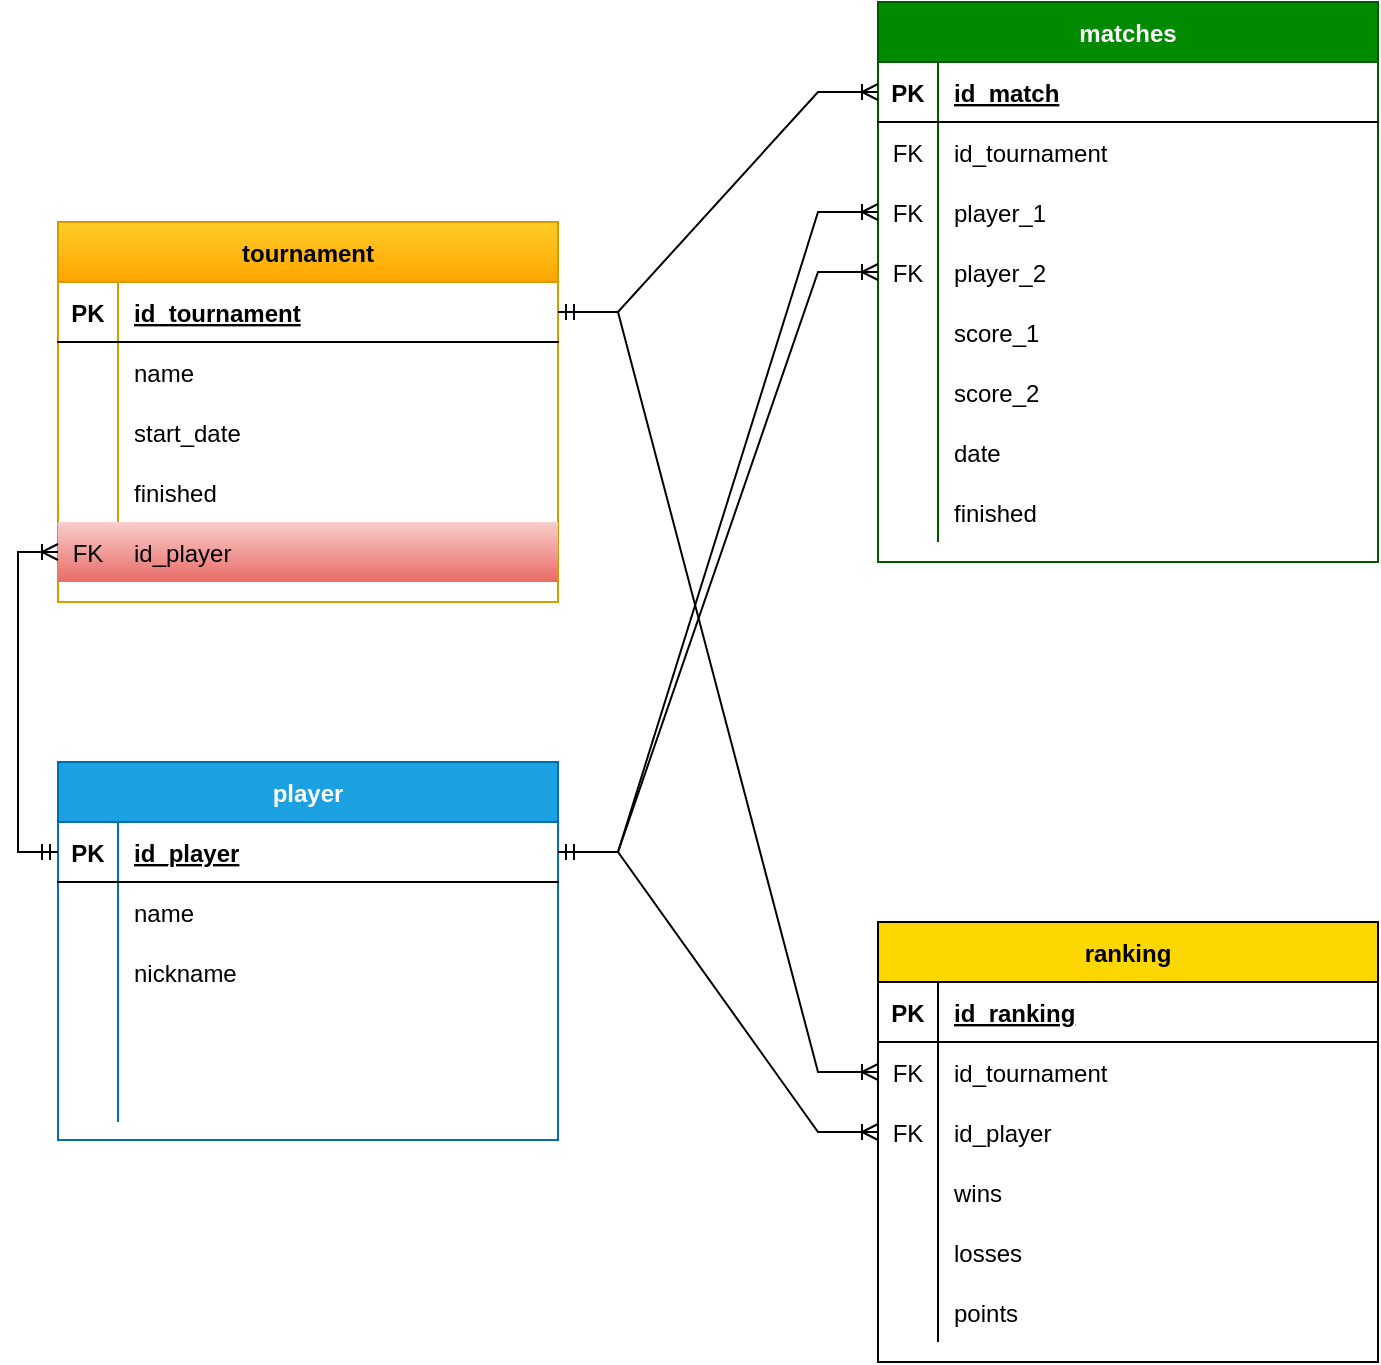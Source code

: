 <mxfile version="26.2.14">
  <diagram id="R2lEEEUBdFMjLlhIrx00" name="Page-1">
    <mxGraphModel dx="1426" dy="743" grid="1" gridSize="10" guides="1" tooltips="1" connect="1" arrows="1" fold="1" page="1" pageScale="1" pageWidth="850" pageHeight="1100" math="0" shadow="0" extFonts="Permanent Marker^https://fonts.googleapis.com/css?family=Permanent+Marker">
      <root>
        <mxCell id="0" />
        <mxCell id="1" parent="0" />
        <mxCell id="r2SVx0QW-fi42n-iGFnf-9" value="player" style="shape=table;startSize=30;container=1;collapsible=1;childLayout=tableLayout;fixedRows=1;rowLines=0;fontStyle=1;align=center;resizeLast=1;fillColor=#1ba1e2;fontColor=#ffffff;strokeColor=#006EAF;" vertex="1" parent="1">
          <mxGeometry x="105" y="510" width="250" height="189" as="geometry" />
        </mxCell>
        <mxCell id="r2SVx0QW-fi42n-iGFnf-10" value="" style="shape=partialRectangle;collapsible=0;dropTarget=0;pointerEvents=0;fillColor=none;points=[[0,0.5],[1,0.5]];portConstraint=eastwest;top=0;left=0;right=0;bottom=1;" vertex="1" parent="r2SVx0QW-fi42n-iGFnf-9">
          <mxGeometry y="30" width="250" height="30" as="geometry" />
        </mxCell>
        <mxCell id="r2SVx0QW-fi42n-iGFnf-11" value="PK" style="shape=partialRectangle;overflow=hidden;connectable=0;fillColor=none;top=0;left=0;bottom=0;right=0;fontStyle=1;" vertex="1" parent="r2SVx0QW-fi42n-iGFnf-10">
          <mxGeometry width="30" height="30" as="geometry">
            <mxRectangle width="30" height="30" as="alternateBounds" />
          </mxGeometry>
        </mxCell>
        <mxCell id="r2SVx0QW-fi42n-iGFnf-12" value="id_player" style="shape=partialRectangle;overflow=hidden;connectable=0;fillColor=none;top=0;left=0;bottom=0;right=0;align=left;spacingLeft=6;fontStyle=5;" vertex="1" parent="r2SVx0QW-fi42n-iGFnf-10">
          <mxGeometry x="30" width="220" height="30" as="geometry">
            <mxRectangle width="220" height="30" as="alternateBounds" />
          </mxGeometry>
        </mxCell>
        <mxCell id="r2SVx0QW-fi42n-iGFnf-13" value="" style="shape=partialRectangle;collapsible=0;dropTarget=0;pointerEvents=0;fillColor=none;points=[[0,0.5],[1,0.5]];portConstraint=eastwest;top=0;left=0;right=0;bottom=0;" vertex="1" parent="r2SVx0QW-fi42n-iGFnf-9">
          <mxGeometry y="60" width="250" height="30" as="geometry" />
        </mxCell>
        <mxCell id="r2SVx0QW-fi42n-iGFnf-14" value="" style="shape=partialRectangle;overflow=hidden;connectable=0;fillColor=none;top=0;left=0;bottom=0;right=0;" vertex="1" parent="r2SVx0QW-fi42n-iGFnf-13">
          <mxGeometry width="30" height="30" as="geometry">
            <mxRectangle width="30" height="30" as="alternateBounds" />
          </mxGeometry>
        </mxCell>
        <mxCell id="r2SVx0QW-fi42n-iGFnf-15" value="name" style="shape=partialRectangle;overflow=hidden;connectable=0;fillColor=none;top=0;left=0;bottom=0;right=0;align=left;spacingLeft=6;" vertex="1" parent="r2SVx0QW-fi42n-iGFnf-13">
          <mxGeometry x="30" width="220" height="30" as="geometry">
            <mxRectangle width="220" height="30" as="alternateBounds" />
          </mxGeometry>
        </mxCell>
        <mxCell id="r2SVx0QW-fi42n-iGFnf-34" value="" style="shape=partialRectangle;collapsible=0;dropTarget=0;pointerEvents=0;fillColor=none;points=[[0,0.5],[1,0.5]];portConstraint=eastwest;top=0;left=0;right=0;bottom=0;" vertex="1" parent="r2SVx0QW-fi42n-iGFnf-9">
          <mxGeometry y="90" width="250" height="30" as="geometry" />
        </mxCell>
        <mxCell id="r2SVx0QW-fi42n-iGFnf-35" value="" style="shape=partialRectangle;overflow=hidden;connectable=0;fillColor=none;top=0;left=0;bottom=0;right=0;" vertex="1" parent="r2SVx0QW-fi42n-iGFnf-34">
          <mxGeometry width="30" height="30" as="geometry">
            <mxRectangle width="30" height="30" as="alternateBounds" />
          </mxGeometry>
        </mxCell>
        <mxCell id="r2SVx0QW-fi42n-iGFnf-36" value="nickname" style="shape=partialRectangle;overflow=hidden;connectable=0;fillColor=none;top=0;left=0;bottom=0;right=0;align=left;spacingLeft=6;" vertex="1" parent="r2SVx0QW-fi42n-iGFnf-34">
          <mxGeometry x="30" width="220" height="30" as="geometry">
            <mxRectangle width="220" height="30" as="alternateBounds" />
          </mxGeometry>
        </mxCell>
        <mxCell id="r2SVx0QW-fi42n-iGFnf-37" value="" style="shape=partialRectangle;collapsible=0;dropTarget=0;pointerEvents=0;fillColor=none;points=[[0,0.5],[1,0.5]];portConstraint=eastwest;top=0;left=0;right=0;bottom=0;" vertex="1" parent="r2SVx0QW-fi42n-iGFnf-9">
          <mxGeometry y="120" width="250" height="30" as="geometry" />
        </mxCell>
        <mxCell id="r2SVx0QW-fi42n-iGFnf-38" value="" style="shape=partialRectangle;overflow=hidden;connectable=0;fillColor=none;top=0;left=0;bottom=0;right=0;" vertex="1" parent="r2SVx0QW-fi42n-iGFnf-37">
          <mxGeometry width="30" height="30" as="geometry">
            <mxRectangle width="30" height="30" as="alternateBounds" />
          </mxGeometry>
        </mxCell>
        <mxCell id="r2SVx0QW-fi42n-iGFnf-39" value="" style="shape=partialRectangle;overflow=hidden;connectable=0;fillColor=none;top=0;left=0;bottom=0;right=0;align=left;spacingLeft=6;" vertex="1" parent="r2SVx0QW-fi42n-iGFnf-37">
          <mxGeometry x="30" width="220" height="30" as="geometry">
            <mxRectangle width="220" height="30" as="alternateBounds" />
          </mxGeometry>
        </mxCell>
        <mxCell id="r2SVx0QW-fi42n-iGFnf-40" value="" style="shape=partialRectangle;collapsible=0;dropTarget=0;pointerEvents=0;fillColor=none;points=[[0,0.5],[1,0.5]];portConstraint=eastwest;top=0;left=0;right=0;bottom=0;" vertex="1" parent="r2SVx0QW-fi42n-iGFnf-9">
          <mxGeometry y="150" width="250" height="30" as="geometry" />
        </mxCell>
        <mxCell id="r2SVx0QW-fi42n-iGFnf-41" value="" style="shape=partialRectangle;overflow=hidden;connectable=0;fillColor=none;top=0;left=0;bottom=0;right=0;" vertex="1" parent="r2SVx0QW-fi42n-iGFnf-40">
          <mxGeometry width="30" height="30" as="geometry">
            <mxRectangle width="30" height="30" as="alternateBounds" />
          </mxGeometry>
        </mxCell>
        <mxCell id="r2SVx0QW-fi42n-iGFnf-42" value="" style="shape=partialRectangle;overflow=hidden;connectable=0;fillColor=none;top=0;left=0;bottom=0;right=0;align=left;spacingLeft=6;" vertex="1" parent="r2SVx0QW-fi42n-iGFnf-40">
          <mxGeometry x="30" width="220" height="30" as="geometry">
            <mxRectangle width="220" height="30" as="alternateBounds" />
          </mxGeometry>
        </mxCell>
        <mxCell id="r2SVx0QW-fi42n-iGFnf-61" value="tournament" style="shape=table;startSize=30;container=1;collapsible=1;childLayout=tableLayout;fixedRows=1;rowLines=0;fontStyle=1;align=center;resizeLast=1;rounded=0;strokeColor=#d79b00;verticalAlign=middle;fontFamily=Helvetica;fontSize=12;fillColor=#ffcd28;gradientColor=#ffa500;" vertex="1" parent="1">
          <mxGeometry x="105" y="240" width="250" height="190" as="geometry" />
        </mxCell>
        <mxCell id="r2SVx0QW-fi42n-iGFnf-62" value="" style="shape=partialRectangle;collapsible=0;dropTarget=0;pointerEvents=0;fillColor=none;points=[[0,0.5],[1,0.5]];portConstraint=eastwest;top=0;left=0;right=0;bottom=1;rounded=0;strokeColor=default;align=center;verticalAlign=middle;fontFamily=Helvetica;fontSize=12;fontColor=default;" vertex="1" parent="r2SVx0QW-fi42n-iGFnf-61">
          <mxGeometry y="30" width="250" height="30" as="geometry" />
        </mxCell>
        <mxCell id="r2SVx0QW-fi42n-iGFnf-63" value="PK" style="shape=partialRectangle;overflow=hidden;connectable=0;fillColor=none;top=0;left=0;bottom=0;right=0;fontStyle=1;rounded=0;strokeColor=default;align=center;verticalAlign=middle;fontFamily=Helvetica;fontSize=12;fontColor=default;" vertex="1" parent="r2SVx0QW-fi42n-iGFnf-62">
          <mxGeometry width="30" height="30" as="geometry">
            <mxRectangle width="30" height="30" as="alternateBounds" />
          </mxGeometry>
        </mxCell>
        <mxCell id="r2SVx0QW-fi42n-iGFnf-64" value="id_tournament" style="shape=partialRectangle;overflow=hidden;connectable=0;fillColor=none;top=0;left=0;bottom=0;right=0;align=left;spacingLeft=6;fontStyle=5;rounded=0;strokeColor=default;verticalAlign=middle;fontFamily=Helvetica;fontSize=12;fontColor=default;" vertex="1" parent="r2SVx0QW-fi42n-iGFnf-62">
          <mxGeometry x="30" width="220" height="30" as="geometry">
            <mxRectangle width="220" height="30" as="alternateBounds" />
          </mxGeometry>
        </mxCell>
        <mxCell id="r2SVx0QW-fi42n-iGFnf-65" value="" style="shape=partialRectangle;collapsible=0;dropTarget=0;pointerEvents=0;fillColor=none;points=[[0,0.5],[1,0.5]];portConstraint=eastwest;top=0;left=0;right=0;bottom=0;rounded=0;strokeColor=default;align=center;verticalAlign=middle;fontFamily=Helvetica;fontSize=12;fontColor=default;" vertex="1" parent="r2SVx0QW-fi42n-iGFnf-61">
          <mxGeometry y="60" width="250" height="30" as="geometry" />
        </mxCell>
        <mxCell id="r2SVx0QW-fi42n-iGFnf-66" value="" style="shape=partialRectangle;overflow=hidden;connectable=0;fillColor=none;top=0;left=0;bottom=0;right=0;rounded=0;strokeColor=default;align=center;verticalAlign=middle;fontFamily=Helvetica;fontSize=12;fontColor=default;" vertex="1" parent="r2SVx0QW-fi42n-iGFnf-65">
          <mxGeometry width="30" height="30" as="geometry">
            <mxRectangle width="30" height="30" as="alternateBounds" />
          </mxGeometry>
        </mxCell>
        <mxCell id="r2SVx0QW-fi42n-iGFnf-67" value="name" style="shape=partialRectangle;overflow=hidden;connectable=0;fillColor=none;top=0;left=0;bottom=0;right=0;align=left;spacingLeft=6;rounded=0;strokeColor=default;verticalAlign=middle;fontFamily=Helvetica;fontSize=12;fontColor=default;" vertex="1" parent="r2SVx0QW-fi42n-iGFnf-65">
          <mxGeometry x="30" width="220" height="30" as="geometry">
            <mxRectangle width="220" height="30" as="alternateBounds" />
          </mxGeometry>
        </mxCell>
        <mxCell id="r2SVx0QW-fi42n-iGFnf-68" value="" style="shape=partialRectangle;collapsible=0;dropTarget=0;pointerEvents=0;fillColor=none;points=[[0,0.5],[1,0.5]];portConstraint=eastwest;top=0;left=0;right=0;bottom=0;rounded=0;strokeColor=default;align=center;verticalAlign=middle;fontFamily=Helvetica;fontSize=12;fontColor=default;" vertex="1" parent="r2SVx0QW-fi42n-iGFnf-61">
          <mxGeometry y="90" width="250" height="30" as="geometry" />
        </mxCell>
        <mxCell id="r2SVx0QW-fi42n-iGFnf-69" value="" style="shape=partialRectangle;overflow=hidden;connectable=0;fillColor=none;top=0;left=0;bottom=0;right=0;rounded=0;strokeColor=default;align=center;verticalAlign=middle;fontFamily=Helvetica;fontSize=12;fontColor=default;" vertex="1" parent="r2SVx0QW-fi42n-iGFnf-68">
          <mxGeometry width="30" height="30" as="geometry">
            <mxRectangle width="30" height="30" as="alternateBounds" />
          </mxGeometry>
        </mxCell>
        <mxCell id="r2SVx0QW-fi42n-iGFnf-70" value="start_date" style="shape=partialRectangle;overflow=hidden;connectable=0;fillColor=none;top=0;left=0;bottom=0;right=0;align=left;spacingLeft=6;rounded=0;strokeColor=default;verticalAlign=middle;fontFamily=Helvetica;fontSize=12;fontColor=default;" vertex="1" parent="r2SVx0QW-fi42n-iGFnf-68">
          <mxGeometry x="30" width="220" height="30" as="geometry">
            <mxRectangle width="220" height="30" as="alternateBounds" />
          </mxGeometry>
        </mxCell>
        <mxCell id="r2SVx0QW-fi42n-iGFnf-71" value="" style="shape=partialRectangle;collapsible=0;dropTarget=0;pointerEvents=0;fillColor=none;points=[[0,0.5],[1,0.5]];portConstraint=eastwest;top=0;left=0;right=0;bottom=0;rounded=0;strokeColor=default;align=center;verticalAlign=middle;fontFamily=Helvetica;fontSize=12;fontColor=default;" vertex="1" parent="r2SVx0QW-fi42n-iGFnf-61">
          <mxGeometry y="120" width="250" height="30" as="geometry" />
        </mxCell>
        <mxCell id="r2SVx0QW-fi42n-iGFnf-72" value="" style="shape=partialRectangle;overflow=hidden;connectable=0;fillColor=none;top=0;left=0;bottom=0;right=0;rounded=0;strokeColor=default;align=center;verticalAlign=middle;fontFamily=Helvetica;fontSize=12;fontColor=default;" vertex="1" parent="r2SVx0QW-fi42n-iGFnf-71">
          <mxGeometry width="30" height="30" as="geometry">
            <mxRectangle width="30" height="30" as="alternateBounds" />
          </mxGeometry>
        </mxCell>
        <mxCell id="r2SVx0QW-fi42n-iGFnf-73" value="finished" style="shape=partialRectangle;overflow=hidden;connectable=0;fillColor=none;top=0;left=0;bottom=0;right=0;align=left;spacingLeft=6;rounded=0;strokeColor=default;verticalAlign=middle;fontFamily=Helvetica;fontSize=12;fontColor=default;" vertex="1" parent="r2SVx0QW-fi42n-iGFnf-71">
          <mxGeometry x="30" width="220" height="30" as="geometry">
            <mxRectangle width="220" height="30" as="alternateBounds" />
          </mxGeometry>
        </mxCell>
        <mxCell id="r2SVx0QW-fi42n-iGFnf-131" value="" style="shape=partialRectangle;collapsible=0;dropTarget=0;pointerEvents=0;fillColor=#f8cecc;points=[[0,0.5],[1,0.5]];portConstraint=eastwest;top=0;left=0;right=0;bottom=0;rounded=0;strokeColor=#b85450;align=center;verticalAlign=middle;fontFamily=Helvetica;fontSize=12;gradientColor=#ea6b66;" vertex="1" parent="r2SVx0QW-fi42n-iGFnf-61">
          <mxGeometry y="150" width="250" height="30" as="geometry" />
        </mxCell>
        <mxCell id="r2SVx0QW-fi42n-iGFnf-132" value="FK" style="shape=partialRectangle;overflow=hidden;connectable=0;fillColor=none;top=0;left=0;bottom=0;right=0;rounded=0;strokeColor=default;align=center;verticalAlign=middle;fontFamily=Helvetica;fontSize=12;fontColor=default;" vertex="1" parent="r2SVx0QW-fi42n-iGFnf-131">
          <mxGeometry width="30" height="30" as="geometry">
            <mxRectangle width="30" height="30" as="alternateBounds" />
          </mxGeometry>
        </mxCell>
        <mxCell id="r2SVx0QW-fi42n-iGFnf-133" value="id_player" style="shape=partialRectangle;overflow=hidden;connectable=0;fillColor=none;top=0;left=0;bottom=0;right=0;align=left;spacingLeft=6;rounded=0;strokeColor=default;verticalAlign=middle;fontFamily=Helvetica;fontSize=12;fontColor=default;" vertex="1" parent="r2SVx0QW-fi42n-iGFnf-131">
          <mxGeometry x="30" width="220" height="30" as="geometry">
            <mxRectangle width="220" height="30" as="alternateBounds" />
          </mxGeometry>
        </mxCell>
        <mxCell id="r2SVx0QW-fi42n-iGFnf-74" value="matches" style="shape=table;startSize=30;container=1;collapsible=1;childLayout=tableLayout;fixedRows=1;rowLines=0;fontStyle=1;align=center;resizeLast=1;rounded=0;strokeColor=#005700;verticalAlign=middle;fontFamily=Helvetica;fontSize=12;fontColor=#ffffff;fillColor=#008a00;" vertex="1" parent="1">
          <mxGeometry x="515" y="130" width="250" height="280" as="geometry" />
        </mxCell>
        <mxCell id="r2SVx0QW-fi42n-iGFnf-75" value="" style="shape=partialRectangle;collapsible=0;dropTarget=0;pointerEvents=0;fillColor=none;points=[[0,0.5],[1,0.5]];portConstraint=eastwest;top=0;left=0;right=0;bottom=1;rounded=0;strokeColor=default;align=center;verticalAlign=middle;fontFamily=Helvetica;fontSize=12;fontColor=default;" vertex="1" parent="r2SVx0QW-fi42n-iGFnf-74">
          <mxGeometry y="30" width="250" height="30" as="geometry" />
        </mxCell>
        <mxCell id="r2SVx0QW-fi42n-iGFnf-76" value="PK" style="shape=partialRectangle;overflow=hidden;connectable=0;fillColor=none;top=0;left=0;bottom=0;right=0;fontStyle=1;rounded=0;strokeColor=default;align=center;verticalAlign=middle;fontFamily=Helvetica;fontSize=12;fontColor=default;" vertex="1" parent="r2SVx0QW-fi42n-iGFnf-75">
          <mxGeometry width="30" height="30" as="geometry">
            <mxRectangle width="30" height="30" as="alternateBounds" />
          </mxGeometry>
        </mxCell>
        <mxCell id="r2SVx0QW-fi42n-iGFnf-77" value="id_match" style="shape=partialRectangle;overflow=hidden;connectable=0;fillColor=none;top=0;left=0;bottom=0;right=0;align=left;spacingLeft=6;fontStyle=5;rounded=0;strokeColor=default;verticalAlign=middle;fontFamily=Helvetica;fontSize=12;fontColor=default;" vertex="1" parent="r2SVx0QW-fi42n-iGFnf-75">
          <mxGeometry x="30" width="220" height="30" as="geometry">
            <mxRectangle width="220" height="30" as="alternateBounds" />
          </mxGeometry>
        </mxCell>
        <mxCell id="r2SVx0QW-fi42n-iGFnf-78" value="" style="shape=partialRectangle;collapsible=0;dropTarget=0;pointerEvents=0;fillColor=none;points=[[0,0.5],[1,0.5]];portConstraint=eastwest;top=0;left=0;right=0;bottom=0;rounded=0;strokeColor=default;align=center;verticalAlign=middle;fontFamily=Helvetica;fontSize=12;fontColor=default;" vertex="1" parent="r2SVx0QW-fi42n-iGFnf-74">
          <mxGeometry y="60" width="250" height="30" as="geometry" />
        </mxCell>
        <mxCell id="r2SVx0QW-fi42n-iGFnf-79" value="FK" style="shape=partialRectangle;overflow=hidden;connectable=0;fillColor=none;top=0;left=0;bottom=0;right=0;rounded=0;strokeColor=default;align=center;verticalAlign=middle;fontFamily=Helvetica;fontSize=12;fontColor=default;" vertex="1" parent="r2SVx0QW-fi42n-iGFnf-78">
          <mxGeometry width="30" height="30" as="geometry">
            <mxRectangle width="30" height="30" as="alternateBounds" />
          </mxGeometry>
        </mxCell>
        <mxCell id="r2SVx0QW-fi42n-iGFnf-80" value="id_tournament" style="shape=partialRectangle;overflow=hidden;connectable=0;fillColor=none;top=0;left=0;bottom=0;right=0;align=left;spacingLeft=6;rounded=0;strokeColor=default;verticalAlign=middle;fontFamily=Helvetica;fontSize=12;fontColor=default;" vertex="1" parent="r2SVx0QW-fi42n-iGFnf-78">
          <mxGeometry x="30" width="220" height="30" as="geometry">
            <mxRectangle width="220" height="30" as="alternateBounds" />
          </mxGeometry>
        </mxCell>
        <mxCell id="r2SVx0QW-fi42n-iGFnf-81" value="" style="shape=partialRectangle;collapsible=0;dropTarget=0;pointerEvents=0;fillColor=none;points=[[0,0.5],[1,0.5]];portConstraint=eastwest;top=0;left=0;right=0;bottom=0;rounded=0;strokeColor=default;align=center;verticalAlign=middle;fontFamily=Helvetica;fontSize=12;fontColor=default;" vertex="1" parent="r2SVx0QW-fi42n-iGFnf-74">
          <mxGeometry y="90" width="250" height="30" as="geometry" />
        </mxCell>
        <mxCell id="r2SVx0QW-fi42n-iGFnf-82" value="FK" style="shape=partialRectangle;overflow=hidden;connectable=0;fillColor=none;top=0;left=0;bottom=0;right=0;rounded=0;strokeColor=default;align=center;verticalAlign=middle;fontFamily=Helvetica;fontSize=12;fontColor=default;" vertex="1" parent="r2SVx0QW-fi42n-iGFnf-81">
          <mxGeometry width="30" height="30" as="geometry">
            <mxRectangle width="30" height="30" as="alternateBounds" />
          </mxGeometry>
        </mxCell>
        <mxCell id="r2SVx0QW-fi42n-iGFnf-83" value="player_1" style="shape=partialRectangle;overflow=hidden;connectable=0;fillColor=none;top=0;left=0;bottom=0;right=0;align=left;spacingLeft=6;rounded=0;strokeColor=default;verticalAlign=middle;fontFamily=Helvetica;fontSize=12;fontColor=default;" vertex="1" parent="r2SVx0QW-fi42n-iGFnf-81">
          <mxGeometry x="30" width="220" height="30" as="geometry">
            <mxRectangle width="220" height="30" as="alternateBounds" />
          </mxGeometry>
        </mxCell>
        <mxCell id="r2SVx0QW-fi42n-iGFnf-84" value="" style="shape=partialRectangle;collapsible=0;dropTarget=0;pointerEvents=0;fillColor=none;points=[[0,0.5],[1,0.5]];portConstraint=eastwest;top=0;left=0;right=0;bottom=0;rounded=0;strokeColor=default;align=center;verticalAlign=middle;fontFamily=Helvetica;fontSize=12;fontColor=default;" vertex="1" parent="r2SVx0QW-fi42n-iGFnf-74">
          <mxGeometry y="120" width="250" height="30" as="geometry" />
        </mxCell>
        <mxCell id="r2SVx0QW-fi42n-iGFnf-85" value="FK" style="shape=partialRectangle;overflow=hidden;connectable=0;fillColor=none;top=0;left=0;bottom=0;right=0;rounded=0;strokeColor=default;align=center;verticalAlign=middle;fontFamily=Helvetica;fontSize=12;fontColor=default;" vertex="1" parent="r2SVx0QW-fi42n-iGFnf-84">
          <mxGeometry width="30" height="30" as="geometry">
            <mxRectangle width="30" height="30" as="alternateBounds" />
          </mxGeometry>
        </mxCell>
        <mxCell id="r2SVx0QW-fi42n-iGFnf-86" value="player_2" style="shape=partialRectangle;overflow=hidden;connectable=0;fillColor=none;top=0;left=0;bottom=0;right=0;align=left;spacingLeft=6;rounded=0;strokeColor=default;verticalAlign=middle;fontFamily=Helvetica;fontSize=12;fontColor=default;" vertex="1" parent="r2SVx0QW-fi42n-iGFnf-84">
          <mxGeometry x="30" width="220" height="30" as="geometry">
            <mxRectangle width="220" height="30" as="alternateBounds" />
          </mxGeometry>
        </mxCell>
        <mxCell id="r2SVx0QW-fi42n-iGFnf-87" value="" style="shape=partialRectangle;collapsible=0;dropTarget=0;pointerEvents=0;fillColor=none;points=[[0,0.5],[1,0.5]];portConstraint=eastwest;top=0;left=0;right=0;bottom=0;rounded=0;strokeColor=default;align=center;verticalAlign=middle;fontFamily=Helvetica;fontSize=12;fontColor=default;" vertex="1" parent="r2SVx0QW-fi42n-iGFnf-74">
          <mxGeometry y="150" width="250" height="30" as="geometry" />
        </mxCell>
        <mxCell id="r2SVx0QW-fi42n-iGFnf-88" value="" style="shape=partialRectangle;overflow=hidden;connectable=0;fillColor=none;top=0;left=0;bottom=0;right=0;rounded=0;strokeColor=default;align=center;verticalAlign=middle;fontFamily=Helvetica;fontSize=12;fontColor=default;" vertex="1" parent="r2SVx0QW-fi42n-iGFnf-87">
          <mxGeometry width="30" height="30" as="geometry">
            <mxRectangle width="30" height="30" as="alternateBounds" />
          </mxGeometry>
        </mxCell>
        <mxCell id="r2SVx0QW-fi42n-iGFnf-89" value="score_1" style="shape=partialRectangle;overflow=hidden;connectable=0;fillColor=none;top=0;left=0;bottom=0;right=0;align=left;spacingLeft=6;rounded=0;strokeColor=default;verticalAlign=middle;fontFamily=Helvetica;fontSize=12;fontColor=default;" vertex="1" parent="r2SVx0QW-fi42n-iGFnf-87">
          <mxGeometry x="30" width="220" height="30" as="geometry">
            <mxRectangle width="220" height="30" as="alternateBounds" />
          </mxGeometry>
        </mxCell>
        <mxCell id="r2SVx0QW-fi42n-iGFnf-90" value="" style="shape=partialRectangle;collapsible=0;dropTarget=0;pointerEvents=0;fillColor=none;points=[[0,0.5],[1,0.5]];portConstraint=eastwest;top=0;left=0;right=0;bottom=0;rounded=0;strokeColor=default;align=center;verticalAlign=middle;fontFamily=Helvetica;fontSize=12;fontColor=default;" vertex="1" parent="r2SVx0QW-fi42n-iGFnf-74">
          <mxGeometry y="180" width="250" height="30" as="geometry" />
        </mxCell>
        <mxCell id="r2SVx0QW-fi42n-iGFnf-91" value="" style="shape=partialRectangle;overflow=hidden;connectable=0;fillColor=none;top=0;left=0;bottom=0;right=0;rounded=0;strokeColor=default;align=center;verticalAlign=middle;fontFamily=Helvetica;fontSize=12;fontColor=default;" vertex="1" parent="r2SVx0QW-fi42n-iGFnf-90">
          <mxGeometry width="30" height="30" as="geometry">
            <mxRectangle width="30" height="30" as="alternateBounds" />
          </mxGeometry>
        </mxCell>
        <mxCell id="r2SVx0QW-fi42n-iGFnf-92" value="score_2" style="shape=partialRectangle;overflow=hidden;connectable=0;fillColor=none;top=0;left=0;bottom=0;right=0;align=left;spacingLeft=6;rounded=0;strokeColor=default;verticalAlign=middle;fontFamily=Helvetica;fontSize=12;fontColor=default;" vertex="1" parent="r2SVx0QW-fi42n-iGFnf-90">
          <mxGeometry x="30" width="220" height="30" as="geometry">
            <mxRectangle width="220" height="30" as="alternateBounds" />
          </mxGeometry>
        </mxCell>
        <mxCell id="r2SVx0QW-fi42n-iGFnf-93" value="" style="shape=partialRectangle;collapsible=0;dropTarget=0;pointerEvents=0;fillColor=none;points=[[0,0.5],[1,0.5]];portConstraint=eastwest;top=0;left=0;right=0;bottom=0;rounded=0;strokeColor=default;align=center;verticalAlign=middle;fontFamily=Helvetica;fontSize=12;fontColor=default;" vertex="1" parent="r2SVx0QW-fi42n-iGFnf-74">
          <mxGeometry y="210" width="250" height="30" as="geometry" />
        </mxCell>
        <mxCell id="r2SVx0QW-fi42n-iGFnf-94" value="" style="shape=partialRectangle;overflow=hidden;connectable=0;fillColor=none;top=0;left=0;bottom=0;right=0;rounded=0;strokeColor=default;align=center;verticalAlign=middle;fontFamily=Helvetica;fontSize=12;fontColor=default;" vertex="1" parent="r2SVx0QW-fi42n-iGFnf-93">
          <mxGeometry width="30" height="30" as="geometry">
            <mxRectangle width="30" height="30" as="alternateBounds" />
          </mxGeometry>
        </mxCell>
        <mxCell id="r2SVx0QW-fi42n-iGFnf-95" value="date" style="shape=partialRectangle;overflow=hidden;connectable=0;fillColor=none;top=0;left=0;bottom=0;right=0;align=left;spacingLeft=6;rounded=0;strokeColor=default;verticalAlign=middle;fontFamily=Helvetica;fontSize=12;fontColor=default;" vertex="1" parent="r2SVx0QW-fi42n-iGFnf-93">
          <mxGeometry x="30" width="220" height="30" as="geometry">
            <mxRectangle width="220" height="30" as="alternateBounds" />
          </mxGeometry>
        </mxCell>
        <mxCell id="r2SVx0QW-fi42n-iGFnf-96" value="" style="shape=partialRectangle;collapsible=0;dropTarget=0;pointerEvents=0;fillColor=none;points=[[0,0.5],[1,0.5]];portConstraint=eastwest;top=0;left=0;right=0;bottom=0;rounded=0;strokeColor=default;align=center;verticalAlign=middle;fontFamily=Helvetica;fontSize=12;fontColor=default;" vertex="1" parent="r2SVx0QW-fi42n-iGFnf-74">
          <mxGeometry y="240" width="250" height="30" as="geometry" />
        </mxCell>
        <mxCell id="r2SVx0QW-fi42n-iGFnf-97" value="" style="shape=partialRectangle;overflow=hidden;connectable=0;fillColor=none;top=0;left=0;bottom=0;right=0;rounded=0;strokeColor=default;align=center;verticalAlign=middle;fontFamily=Helvetica;fontSize=12;fontColor=default;" vertex="1" parent="r2SVx0QW-fi42n-iGFnf-96">
          <mxGeometry width="30" height="30" as="geometry">
            <mxRectangle width="30" height="30" as="alternateBounds" />
          </mxGeometry>
        </mxCell>
        <mxCell id="r2SVx0QW-fi42n-iGFnf-98" value="finished" style="shape=partialRectangle;overflow=hidden;connectable=0;fillColor=none;top=0;left=0;bottom=0;right=0;align=left;spacingLeft=6;rounded=0;strokeColor=default;verticalAlign=middle;fontFamily=Helvetica;fontSize=12;fontColor=default;" vertex="1" parent="r2SVx0QW-fi42n-iGFnf-96">
          <mxGeometry x="30" width="220" height="30" as="geometry">
            <mxRectangle width="220" height="30" as="alternateBounds" />
          </mxGeometry>
        </mxCell>
        <mxCell id="r2SVx0QW-fi42n-iGFnf-100" value="" style="edgeStyle=entityRelationEdgeStyle;fontSize=12;html=1;endArrow=ERoneToMany;startArrow=ERone;rounded=0;fontFamily=Helvetica;fontColor=default;exitX=1;exitY=0.5;exitDx=0;exitDy=0;entryX=0;entryY=0.5;entryDx=0;entryDy=0;startFill=0;" edge="1" parent="1" source="r2SVx0QW-fi42n-iGFnf-62" target="r2SVx0QW-fi42n-iGFnf-75">
          <mxGeometry width="100" height="100" relative="1" as="geometry">
            <mxPoint x="515" y="410" as="sourcePoint" />
            <mxPoint x="615" y="310" as="targetPoint" />
          </mxGeometry>
        </mxCell>
        <mxCell id="r2SVx0QW-fi42n-iGFnf-101" value="" style="edgeStyle=entityRelationEdgeStyle;fontSize=12;html=1;endArrow=ERone;endFill=1;rounded=0;fontFamily=Helvetica;fontColor=default;entryX=1;entryY=0.5;entryDx=0;entryDy=0;startArrow=ERoneToMany;startFill=0;exitX=0;exitY=0.5;exitDx=0;exitDy=0;" edge="1" parent="1" source="r2SVx0QW-fi42n-iGFnf-81" target="r2SVx0QW-fi42n-iGFnf-10">
          <mxGeometry width="100" height="100" relative="1" as="geometry">
            <mxPoint x="335" y="830" as="sourcePoint" />
            <mxPoint x="365" y="730" as="targetPoint" />
          </mxGeometry>
        </mxCell>
        <mxCell id="r2SVx0QW-fi42n-iGFnf-103" value="ranking" style="shape=table;startSize=30;container=1;collapsible=1;childLayout=tableLayout;fixedRows=1;rowLines=0;fontStyle=1;align=center;resizeLast=1;rounded=0;strokeColor=default;verticalAlign=middle;fontFamily=Helvetica;fontSize=12;fontColor=default;fillColor=light-dark(#FFD700,#005050);" vertex="1" parent="1">
          <mxGeometry x="515" y="590" width="250" height="220" as="geometry" />
        </mxCell>
        <mxCell id="r2SVx0QW-fi42n-iGFnf-104" value="" style="shape=partialRectangle;collapsible=0;dropTarget=0;pointerEvents=0;fillColor=none;points=[[0,0.5],[1,0.5]];portConstraint=eastwest;top=0;left=0;right=0;bottom=1;rounded=0;strokeColor=default;align=center;verticalAlign=middle;fontFamily=Helvetica;fontSize=12;fontColor=default;" vertex="1" parent="r2SVx0QW-fi42n-iGFnf-103">
          <mxGeometry y="30" width="250" height="30" as="geometry" />
        </mxCell>
        <mxCell id="r2SVx0QW-fi42n-iGFnf-105" value="PK" style="shape=partialRectangle;overflow=hidden;connectable=0;fillColor=none;top=0;left=0;bottom=0;right=0;fontStyle=1;rounded=0;strokeColor=default;align=center;verticalAlign=middle;fontFamily=Helvetica;fontSize=12;fontColor=default;" vertex="1" parent="r2SVx0QW-fi42n-iGFnf-104">
          <mxGeometry width="30" height="30" as="geometry">
            <mxRectangle width="30" height="30" as="alternateBounds" />
          </mxGeometry>
        </mxCell>
        <mxCell id="r2SVx0QW-fi42n-iGFnf-106" value="id_ranking" style="shape=partialRectangle;overflow=hidden;connectable=0;fillColor=none;top=0;left=0;bottom=0;right=0;align=left;spacingLeft=6;fontStyle=5;rounded=0;strokeColor=default;verticalAlign=middle;fontFamily=Helvetica;fontSize=12;fontColor=default;" vertex="1" parent="r2SVx0QW-fi42n-iGFnf-104">
          <mxGeometry x="30" width="220" height="30" as="geometry">
            <mxRectangle width="220" height="30" as="alternateBounds" />
          </mxGeometry>
        </mxCell>
        <mxCell id="r2SVx0QW-fi42n-iGFnf-107" value="" style="shape=partialRectangle;collapsible=0;dropTarget=0;pointerEvents=0;fillColor=none;points=[[0,0.5],[1,0.5]];portConstraint=eastwest;top=0;left=0;right=0;bottom=0;rounded=0;strokeColor=default;align=center;verticalAlign=middle;fontFamily=Helvetica;fontSize=12;fontColor=default;" vertex="1" parent="r2SVx0QW-fi42n-iGFnf-103">
          <mxGeometry y="60" width="250" height="30" as="geometry" />
        </mxCell>
        <mxCell id="r2SVx0QW-fi42n-iGFnf-108" value="FK" style="shape=partialRectangle;overflow=hidden;connectable=0;fillColor=none;top=0;left=0;bottom=0;right=0;rounded=0;strokeColor=default;align=center;verticalAlign=middle;fontFamily=Helvetica;fontSize=12;fontColor=default;" vertex="1" parent="r2SVx0QW-fi42n-iGFnf-107">
          <mxGeometry width="30" height="30" as="geometry">
            <mxRectangle width="30" height="30" as="alternateBounds" />
          </mxGeometry>
        </mxCell>
        <mxCell id="r2SVx0QW-fi42n-iGFnf-109" value="id_tournament" style="shape=partialRectangle;overflow=hidden;connectable=0;fillColor=none;top=0;left=0;bottom=0;right=0;align=left;spacingLeft=6;rounded=0;strokeColor=default;verticalAlign=middle;fontFamily=Helvetica;fontSize=12;fontColor=default;" vertex="1" parent="r2SVx0QW-fi42n-iGFnf-107">
          <mxGeometry x="30" width="220" height="30" as="geometry">
            <mxRectangle width="220" height="30" as="alternateBounds" />
          </mxGeometry>
        </mxCell>
        <mxCell id="r2SVx0QW-fi42n-iGFnf-110" value="" style="shape=partialRectangle;collapsible=0;dropTarget=0;pointerEvents=0;fillColor=none;points=[[0,0.5],[1,0.5]];portConstraint=eastwest;top=0;left=0;right=0;bottom=0;rounded=0;strokeColor=default;align=center;verticalAlign=middle;fontFamily=Helvetica;fontSize=12;fontColor=default;" vertex="1" parent="r2SVx0QW-fi42n-iGFnf-103">
          <mxGeometry y="90" width="250" height="30" as="geometry" />
        </mxCell>
        <mxCell id="r2SVx0QW-fi42n-iGFnf-111" value="FK" style="shape=partialRectangle;overflow=hidden;connectable=0;fillColor=none;top=0;left=0;bottom=0;right=0;rounded=0;strokeColor=default;align=center;verticalAlign=middle;fontFamily=Helvetica;fontSize=12;fontColor=default;" vertex="1" parent="r2SVx0QW-fi42n-iGFnf-110">
          <mxGeometry width="30" height="30" as="geometry">
            <mxRectangle width="30" height="30" as="alternateBounds" />
          </mxGeometry>
        </mxCell>
        <mxCell id="r2SVx0QW-fi42n-iGFnf-112" value="id_player" style="shape=partialRectangle;overflow=hidden;connectable=0;fillColor=none;top=0;left=0;bottom=0;right=0;align=left;spacingLeft=6;rounded=0;strokeColor=default;verticalAlign=middle;fontFamily=Helvetica;fontSize=12;fontColor=default;" vertex="1" parent="r2SVx0QW-fi42n-iGFnf-110">
          <mxGeometry x="30" width="220" height="30" as="geometry">
            <mxRectangle width="220" height="30" as="alternateBounds" />
          </mxGeometry>
        </mxCell>
        <mxCell id="r2SVx0QW-fi42n-iGFnf-113" value="" style="shape=partialRectangle;collapsible=0;dropTarget=0;pointerEvents=0;fillColor=none;points=[[0,0.5],[1,0.5]];portConstraint=eastwest;top=0;left=0;right=0;bottom=0;rounded=0;strokeColor=default;align=center;verticalAlign=middle;fontFamily=Helvetica;fontSize=12;fontColor=default;" vertex="1" parent="r2SVx0QW-fi42n-iGFnf-103">
          <mxGeometry y="120" width="250" height="30" as="geometry" />
        </mxCell>
        <mxCell id="r2SVx0QW-fi42n-iGFnf-114" value="" style="shape=partialRectangle;overflow=hidden;connectable=0;fillColor=none;top=0;left=0;bottom=0;right=0;rounded=0;strokeColor=default;align=center;verticalAlign=middle;fontFamily=Helvetica;fontSize=12;fontColor=default;" vertex="1" parent="r2SVx0QW-fi42n-iGFnf-113">
          <mxGeometry width="30" height="30" as="geometry">
            <mxRectangle width="30" height="30" as="alternateBounds" />
          </mxGeometry>
        </mxCell>
        <mxCell id="r2SVx0QW-fi42n-iGFnf-115" value="wins" style="shape=partialRectangle;overflow=hidden;connectable=0;fillColor=none;top=0;left=0;bottom=0;right=0;align=left;spacingLeft=6;rounded=0;strokeColor=default;verticalAlign=middle;fontFamily=Helvetica;fontSize=12;fontColor=default;" vertex="1" parent="r2SVx0QW-fi42n-iGFnf-113">
          <mxGeometry x="30" width="220" height="30" as="geometry">
            <mxRectangle width="220" height="30" as="alternateBounds" />
          </mxGeometry>
        </mxCell>
        <mxCell id="r2SVx0QW-fi42n-iGFnf-116" value="" style="shape=partialRectangle;collapsible=0;dropTarget=0;pointerEvents=0;fillColor=none;points=[[0,0.5],[1,0.5]];portConstraint=eastwest;top=0;left=0;right=0;bottom=0;rounded=0;strokeColor=default;align=center;verticalAlign=middle;fontFamily=Helvetica;fontSize=12;fontColor=default;" vertex="1" parent="r2SVx0QW-fi42n-iGFnf-103">
          <mxGeometry y="150" width="250" height="30" as="geometry" />
        </mxCell>
        <mxCell id="r2SVx0QW-fi42n-iGFnf-117" value="" style="shape=partialRectangle;overflow=hidden;connectable=0;fillColor=none;top=0;left=0;bottom=0;right=0;rounded=0;strokeColor=default;align=center;verticalAlign=middle;fontFamily=Helvetica;fontSize=12;fontColor=default;" vertex="1" parent="r2SVx0QW-fi42n-iGFnf-116">
          <mxGeometry width="30" height="30" as="geometry">
            <mxRectangle width="30" height="30" as="alternateBounds" />
          </mxGeometry>
        </mxCell>
        <mxCell id="r2SVx0QW-fi42n-iGFnf-118" value="losses" style="shape=partialRectangle;overflow=hidden;connectable=0;fillColor=none;top=0;left=0;bottom=0;right=0;align=left;spacingLeft=6;rounded=0;strokeColor=default;verticalAlign=middle;fontFamily=Helvetica;fontSize=12;fontColor=default;" vertex="1" parent="r2SVx0QW-fi42n-iGFnf-116">
          <mxGeometry x="30" width="220" height="30" as="geometry">
            <mxRectangle width="220" height="30" as="alternateBounds" />
          </mxGeometry>
        </mxCell>
        <mxCell id="r2SVx0QW-fi42n-iGFnf-119" value="" style="shape=partialRectangle;collapsible=0;dropTarget=0;pointerEvents=0;fillColor=none;points=[[0,0.5],[1,0.5]];portConstraint=eastwest;top=0;left=0;right=0;bottom=0;rounded=0;strokeColor=default;align=center;verticalAlign=middle;fontFamily=Helvetica;fontSize=12;fontColor=default;" vertex="1" parent="r2SVx0QW-fi42n-iGFnf-103">
          <mxGeometry y="180" width="250" height="30" as="geometry" />
        </mxCell>
        <mxCell id="r2SVx0QW-fi42n-iGFnf-120" value="" style="shape=partialRectangle;overflow=hidden;connectable=0;fillColor=none;top=0;left=0;bottom=0;right=0;rounded=0;strokeColor=default;align=center;verticalAlign=middle;fontFamily=Helvetica;fontSize=12;fontColor=default;" vertex="1" parent="r2SVx0QW-fi42n-iGFnf-119">
          <mxGeometry width="30" height="30" as="geometry">
            <mxRectangle width="30" height="30" as="alternateBounds" />
          </mxGeometry>
        </mxCell>
        <mxCell id="r2SVx0QW-fi42n-iGFnf-121" value="points" style="shape=partialRectangle;overflow=hidden;connectable=0;fillColor=none;top=0;left=0;bottom=0;right=0;align=left;spacingLeft=6;rounded=0;strokeColor=default;verticalAlign=middle;fontFamily=Helvetica;fontSize=12;fontColor=default;" vertex="1" parent="r2SVx0QW-fi42n-iGFnf-119">
          <mxGeometry x="30" width="220" height="30" as="geometry">
            <mxRectangle width="220" height="30" as="alternateBounds" />
          </mxGeometry>
        </mxCell>
        <mxCell id="r2SVx0QW-fi42n-iGFnf-128" value="" style="edgeStyle=entityRelationEdgeStyle;fontSize=12;html=1;endArrow=ERoneToMany;startArrow=ERmandOne;rounded=0;fontFamily=Helvetica;fontColor=default;entryX=0;entryY=0.5;entryDx=0;entryDy=0;startFill=0;exitX=1;exitY=0.5;exitDx=0;exitDy=0;" edge="1" parent="1" source="r2SVx0QW-fi42n-iGFnf-62" target="r2SVx0QW-fi42n-iGFnf-107">
          <mxGeometry width="100" height="100" relative="1" as="geometry">
            <mxPoint x="365" y="680" as="sourcePoint" />
            <mxPoint x="485" y="600" as="targetPoint" />
          </mxGeometry>
        </mxCell>
        <mxCell id="r2SVx0QW-fi42n-iGFnf-129" value="" style="edgeStyle=entityRelationEdgeStyle;fontSize=12;html=1;endArrow=ERone;endFill=1;rounded=0;fontFamily=Helvetica;fontColor=default;entryX=1;entryY=0.5;entryDx=0;entryDy=0;startArrow=ERoneToMany;startFill=0;exitX=0;exitY=0.5;exitDx=0;exitDy=0;" edge="1" parent="1" source="r2SVx0QW-fi42n-iGFnf-84" target="r2SVx0QW-fi42n-iGFnf-10">
          <mxGeometry width="100" height="100" relative="1" as="geometry">
            <mxPoint x="525" y="385" as="sourcePoint" />
            <mxPoint x="365" y="475" as="targetPoint" />
          </mxGeometry>
        </mxCell>
        <mxCell id="r2SVx0QW-fi42n-iGFnf-130" value="" style="edgeStyle=entityRelationEdgeStyle;fontSize=12;html=1;endArrow=ERmandOne;endFill=0;rounded=0;fontFamily=Helvetica;fontColor=default;entryX=1;entryY=0.5;entryDx=0;entryDy=0;startArrow=ERoneToMany;startFill=0;exitX=0;exitY=0.5;exitDx=0;exitDy=0;" edge="1" parent="1" source="r2SVx0QW-fi42n-iGFnf-110" target="r2SVx0QW-fi42n-iGFnf-10">
          <mxGeometry width="100" height="100" relative="1" as="geometry">
            <mxPoint x="525" y="305" as="sourcePoint" />
            <mxPoint x="365" y="405" as="targetPoint" />
          </mxGeometry>
        </mxCell>
        <mxCell id="r2SVx0QW-fi42n-iGFnf-143" style="edgeStyle=orthogonalEdgeStyle;rounded=0;orthogonalLoop=1;jettySize=auto;html=1;fontFamily=Helvetica;fontSize=12;fontColor=default;startArrow=ERmandOne;startFill=0;endArrow=ERoneToMany;endFill=0;exitX=0;exitY=0.5;exitDx=0;exitDy=0;entryX=0;entryY=0.5;entryDx=0;entryDy=0;" edge="1" parent="1" source="r2SVx0QW-fi42n-iGFnf-10" target="r2SVx0QW-fi42n-iGFnf-131">
          <mxGeometry relative="1" as="geometry">
            <mxPoint x="55" y="480" as="targetPoint" />
          </mxGeometry>
        </mxCell>
      </root>
    </mxGraphModel>
  </diagram>
</mxfile>
